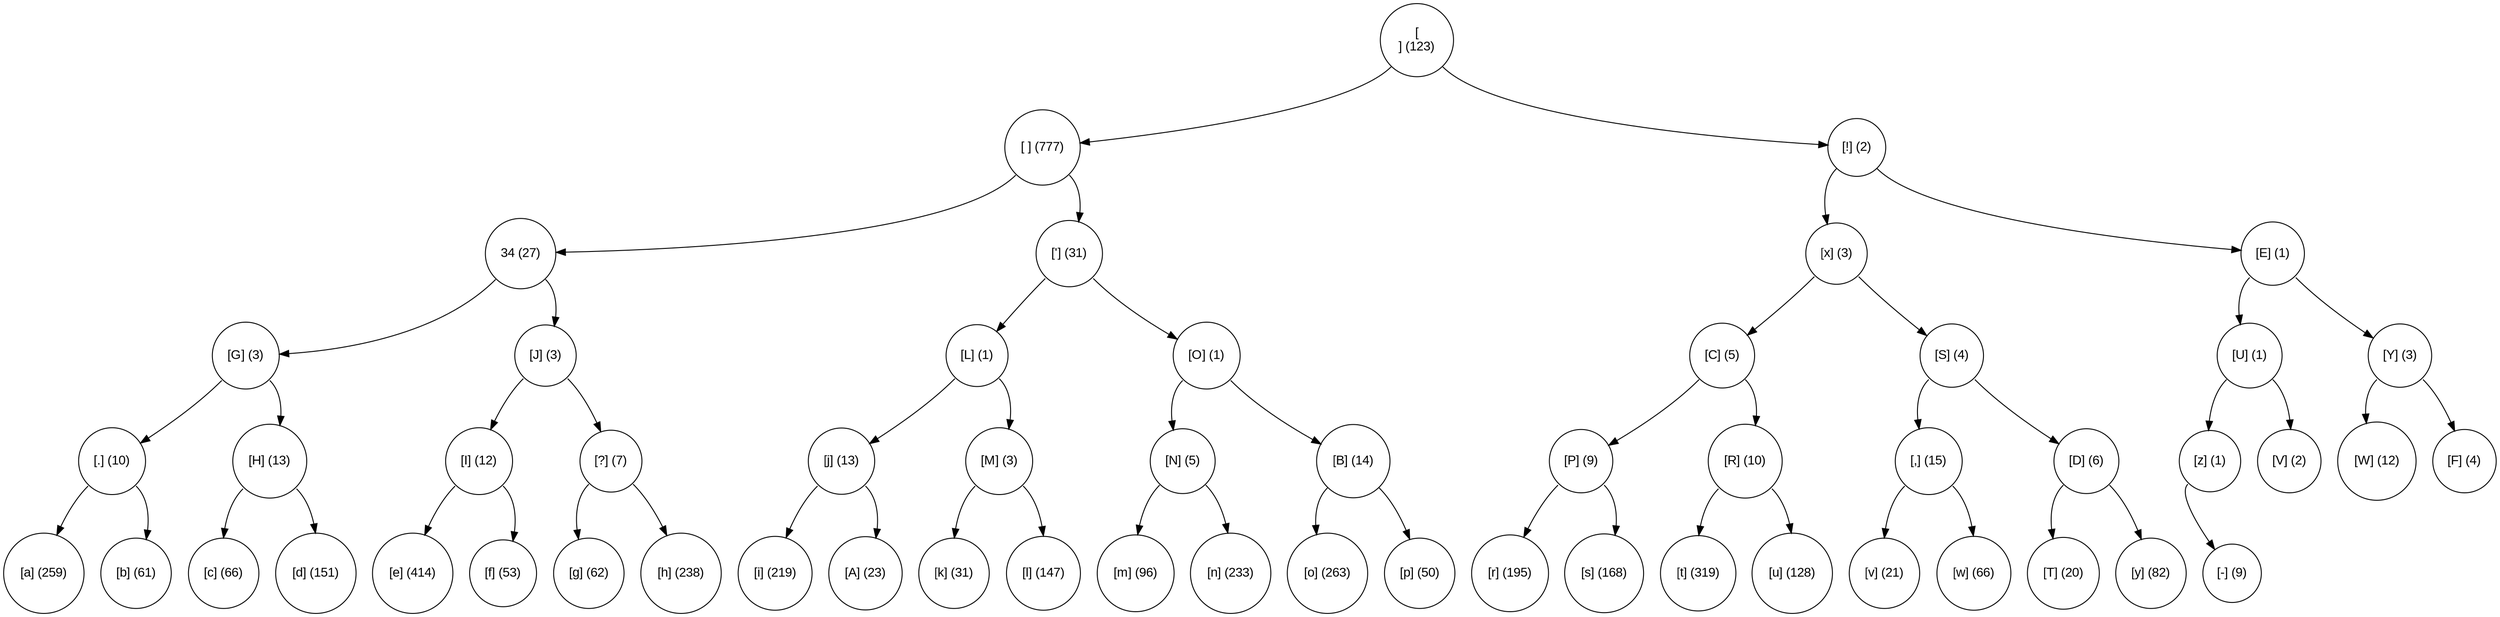 digraph move_down {
	node [fontname="Arial", shape="circle", width=0.5]; 

	0 [label = "[
] (123)"];
	0:sw -> 1;
	1 [label = "[ ] (777)"];
	1:sw -> 3;
	3 [label = "34 (27)"];
	3:sw -> 7;
	7 [label = "[G] (3)"];
	7:sw -> 15;
	15 [label = "[.] (10)"];
	15:sw -> 31;
	31 [label = "[a] (259)"];
	15:se -> 32;
	32 [label = "[b] (61)"];
	7:se -> 16;
	16 [label = "[H] (13)"];
	16:sw -> 33;
	33 [label = "[c] (66)"];
	16:se -> 34;
	34 [label = "[d] (151)"];
	3:se -> 8;
	8 [label = "[J] (3)"];
	8:sw -> 17;
	17 [label = "[I] (12)"];
	17:sw -> 35;
	35 [label = "[e] (414)"];
	17:se -> 36;
	36 [label = "[f] (53)"];
	8:se -> 18;
	18 [label = "[?] (7)"];
	18:sw -> 37;
	37 [label = "[g] (62)"];
	18:se -> 38;
	38 [label = "[h] (238)"];
	1:se -> 4;
	4 [label = "['] (31)"];
	4:sw -> 9;
	9 [label = "[L] (1)"];
	9:sw -> 19;
	19 [label = "[j] (13)"];
	19:sw -> 39;
	39 [label = "[i] (219)"];
	19:se -> 40;
	40 [label = "[A] (23)"];
	9:se -> 20;
	20 [label = "[M] (3)"];
	20:sw -> 41;
	41 [label = "[k] (31)"];
	20:se -> 42;
	42 [label = "[l] (147)"];
	4:se -> 10;
	10 [label = "[O] (1)"];
	10:sw -> 21;
	21 [label = "[N] (5)"];
	21:sw -> 43;
	43 [label = "[m] (96)"];
	21:se -> 44;
	44 [label = "[n] (233)"];
	10:se -> 22;
	22 [label = "[B] (14)"];
	22:sw -> 45;
	45 [label = "[o] (263)"];
	22:se -> 46;
	46 [label = "[p] (50)"];
	0:se -> 2;
	2 [label = "[!] (2)"];
	2:sw -> 5;
	5 [label = "[x] (3)"];
	5:sw -> 11;
	11 [label = "[C] (5)"];
	11:sw -> 23;
	23 [label = "[P] (9)"];
	23:sw -> 47;
	47 [label = "[r] (195)"];
	23:se -> 48;
	48 [label = "[s] (168)"];
	11:se -> 24;
	24 [label = "[R] (10)"];
	24:sw -> 49;
	49 [label = "[t] (319)"];
	24:se -> 50;
	50 [label = "[u] (128)"];
	5:se -> 12;
	12 [label = "[S] (4)"];
	12:sw -> 25;
	25 [label = "[,] (15)"];
	25:sw -> 51;
	51 [label = "[v] (21)"];
	25:se -> 52;
	52 [label = "[w] (66)"];
	12:se -> 26;
	26 [label = "[D] (6)"];
	26:sw -> 53;
	53 [label = "[T] (20)"];
	26:se -> 54;
	54 [label = "[y] (82)"];
	2:se -> 6;
	6 [label = "[E] (1)"];
	6:sw -> 13;
	13 [label = "[U] (1)"];
	13:sw -> 27;
	27 [label = "[z] (1)"];
	27:sw -> 55;
	55 [label = "[-] (9)"];
	13:se -> 28;
	28 [label = "[V] (2)"];
	6:se -> 14;
	14 [label = "[Y] (3)"];
	14:sw -> 29;
	29 [label = "[W] (12)"];
	14:se -> 30;
	30 [label = "[F] (4)"];
}
